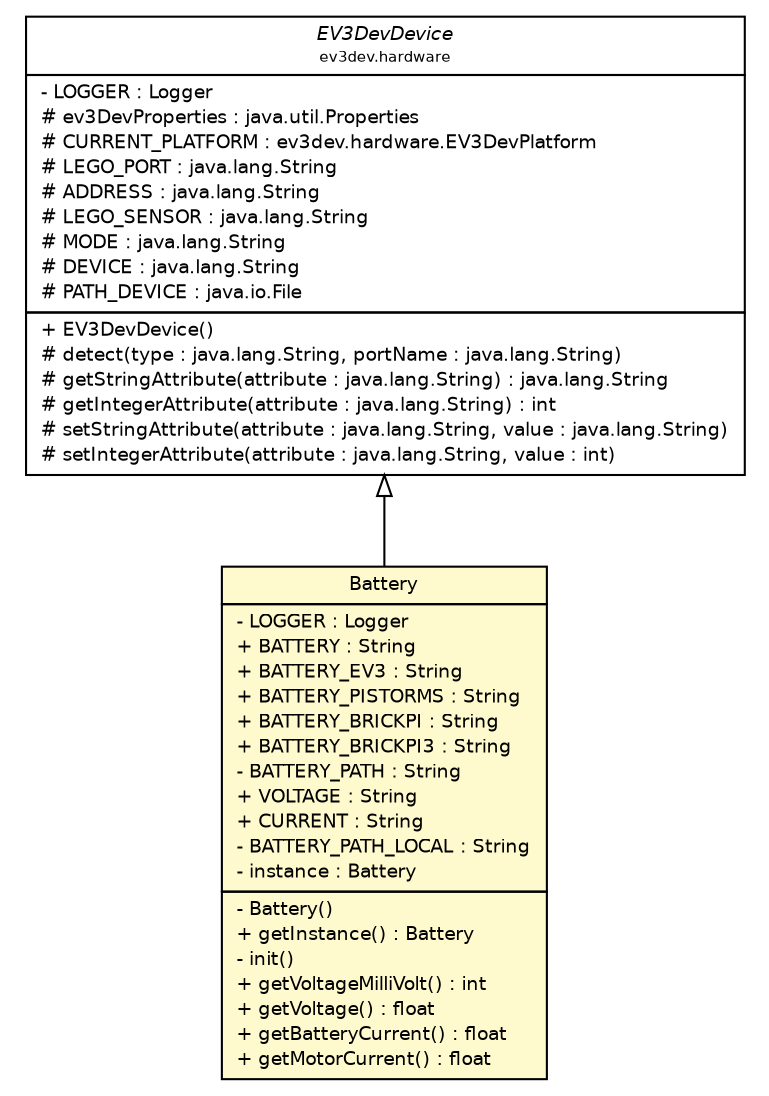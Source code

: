 #!/usr/local/bin/dot
#
# Class diagram 
# Generated by UMLGraph version R5_6-24-gf6e263 (http://www.umlgraph.org/)
#

digraph G {
	edge [fontname="Helvetica",fontsize=10,labelfontname="Helvetica",labelfontsize=10];
	node [fontname="Helvetica",fontsize=10,shape=plaintext];
	nodesep=0.25;
	ranksep=0.5;
	// ev3dev.hardware.EV3DevDevice
	c1111 [label=<<table title="ev3dev.hardware.EV3DevDevice" border="0" cellborder="1" cellspacing="0" cellpadding="2" port="p" href="../hardware/EV3DevDevice.html">
		<tr><td><table border="0" cellspacing="0" cellpadding="1">
<tr><td align="center" balign="center"><font face="Helvetica-Oblique"> EV3DevDevice </font></td></tr>
<tr><td align="center" balign="center"><font point-size="7.0"> ev3dev.hardware </font></td></tr>
		</table></td></tr>
		<tr><td><table border="0" cellspacing="0" cellpadding="1">
<tr><td align="left" balign="left"> - LOGGER : Logger </td></tr>
<tr><td align="left" balign="left"> # ev3DevProperties : java.util.Properties </td></tr>
<tr><td align="left" balign="left"> # CURRENT_PLATFORM : ev3dev.hardware.EV3DevPlatform </td></tr>
<tr><td align="left" balign="left"> # LEGO_PORT : java.lang.String </td></tr>
<tr><td align="left" balign="left"> # ADDRESS : java.lang.String </td></tr>
<tr><td align="left" balign="left"> # LEGO_SENSOR : java.lang.String </td></tr>
<tr><td align="left" balign="left"> # MODE : java.lang.String </td></tr>
<tr><td align="left" balign="left"> # DEVICE : java.lang.String </td></tr>
<tr><td align="left" balign="left"> # PATH_DEVICE : java.io.File </td></tr>
		</table></td></tr>
		<tr><td><table border="0" cellspacing="0" cellpadding="1">
<tr><td align="left" balign="left"> + EV3DevDevice() </td></tr>
<tr><td align="left" balign="left"> # detect(type : java.lang.String, portName : java.lang.String) </td></tr>
<tr><td align="left" balign="left"> # getStringAttribute(attribute : java.lang.String) : java.lang.String </td></tr>
<tr><td align="left" balign="left"> # getIntegerAttribute(attribute : java.lang.String) : int </td></tr>
<tr><td align="left" balign="left"> # setStringAttribute(attribute : java.lang.String, value : java.lang.String) </td></tr>
<tr><td align="left" balign="left"> # setIntegerAttribute(attribute : java.lang.String, value : int) </td></tr>
		</table></td></tr>
		</table>>, URL="../hardware/EV3DevDevice.html", fontname="Helvetica", fontcolor="black", fontsize=9.0];
	// ev3dev.sensors.Battery
	c1122 [label=<<table title="ev3dev.sensors.Battery" border="0" cellborder="1" cellspacing="0" cellpadding="2" port="p" bgcolor="lemonChiffon" href="./Battery.html">
		<tr><td><table border="0" cellspacing="0" cellpadding="1">
<tr><td align="center" balign="center"> Battery </td></tr>
		</table></td></tr>
		<tr><td><table border="0" cellspacing="0" cellpadding="1">
<tr><td align="left" balign="left"> - LOGGER : Logger </td></tr>
<tr><td align="left" balign="left"> + BATTERY : String </td></tr>
<tr><td align="left" balign="left"> + BATTERY_EV3 : String </td></tr>
<tr><td align="left" balign="left"> + BATTERY_PISTORMS : String </td></tr>
<tr><td align="left" balign="left"> + BATTERY_BRICKPI : String </td></tr>
<tr><td align="left" balign="left"> + BATTERY_BRICKPI3 : String </td></tr>
<tr><td align="left" balign="left"> - BATTERY_PATH : String </td></tr>
<tr><td align="left" balign="left"> + VOLTAGE : String </td></tr>
<tr><td align="left" balign="left"> + CURRENT : String </td></tr>
<tr><td align="left" balign="left"> - BATTERY_PATH_LOCAL : String </td></tr>
<tr><td align="left" balign="left"> - instance : Battery </td></tr>
		</table></td></tr>
		<tr><td><table border="0" cellspacing="0" cellpadding="1">
<tr><td align="left" balign="left"> - Battery() </td></tr>
<tr><td align="left" balign="left"> + getInstance() : Battery </td></tr>
<tr><td align="left" balign="left"> - init() </td></tr>
<tr><td align="left" balign="left"> + getVoltageMilliVolt() : int </td></tr>
<tr><td align="left" balign="left"> + getVoltage() : float </td></tr>
<tr><td align="left" balign="left"> + getBatteryCurrent() : float </td></tr>
<tr><td align="left" balign="left"> + getMotorCurrent() : float </td></tr>
		</table></td></tr>
		</table>>, URL="./Battery.html", fontname="Helvetica", fontcolor="black", fontsize=9.0];
	//ev3dev.sensors.Battery extends ev3dev.hardware.EV3DevDevice
	c1111:p -> c1122:p [dir=back,arrowtail=empty];
}

